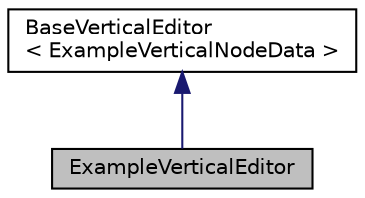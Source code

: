 digraph "ExampleVerticalEditor"
{
 // LATEX_PDF_SIZE
  edge [fontname="Helvetica",fontsize="10",labelfontname="Helvetica",labelfontsize="10"];
  node [fontname="Helvetica",fontsize="10",shape=record];
  Node1 [label="ExampleVerticalEditor",height=0.2,width=0.4,color="black", fillcolor="grey75", style="filled", fontcolor="black",tooltip=" "];
  Node2 -> Node1 [dir="back",color="midnightblue",fontsize="10",style="solid",fontname="Helvetica"];
  Node2 [label="BaseVerticalEditor\l\< ExampleVerticalNodeData \>",height=0.2,width=0.4,color="black", fillcolor="white", style="filled",URL="$class_base_vertical_editor.html",tooltip=" "];
}
